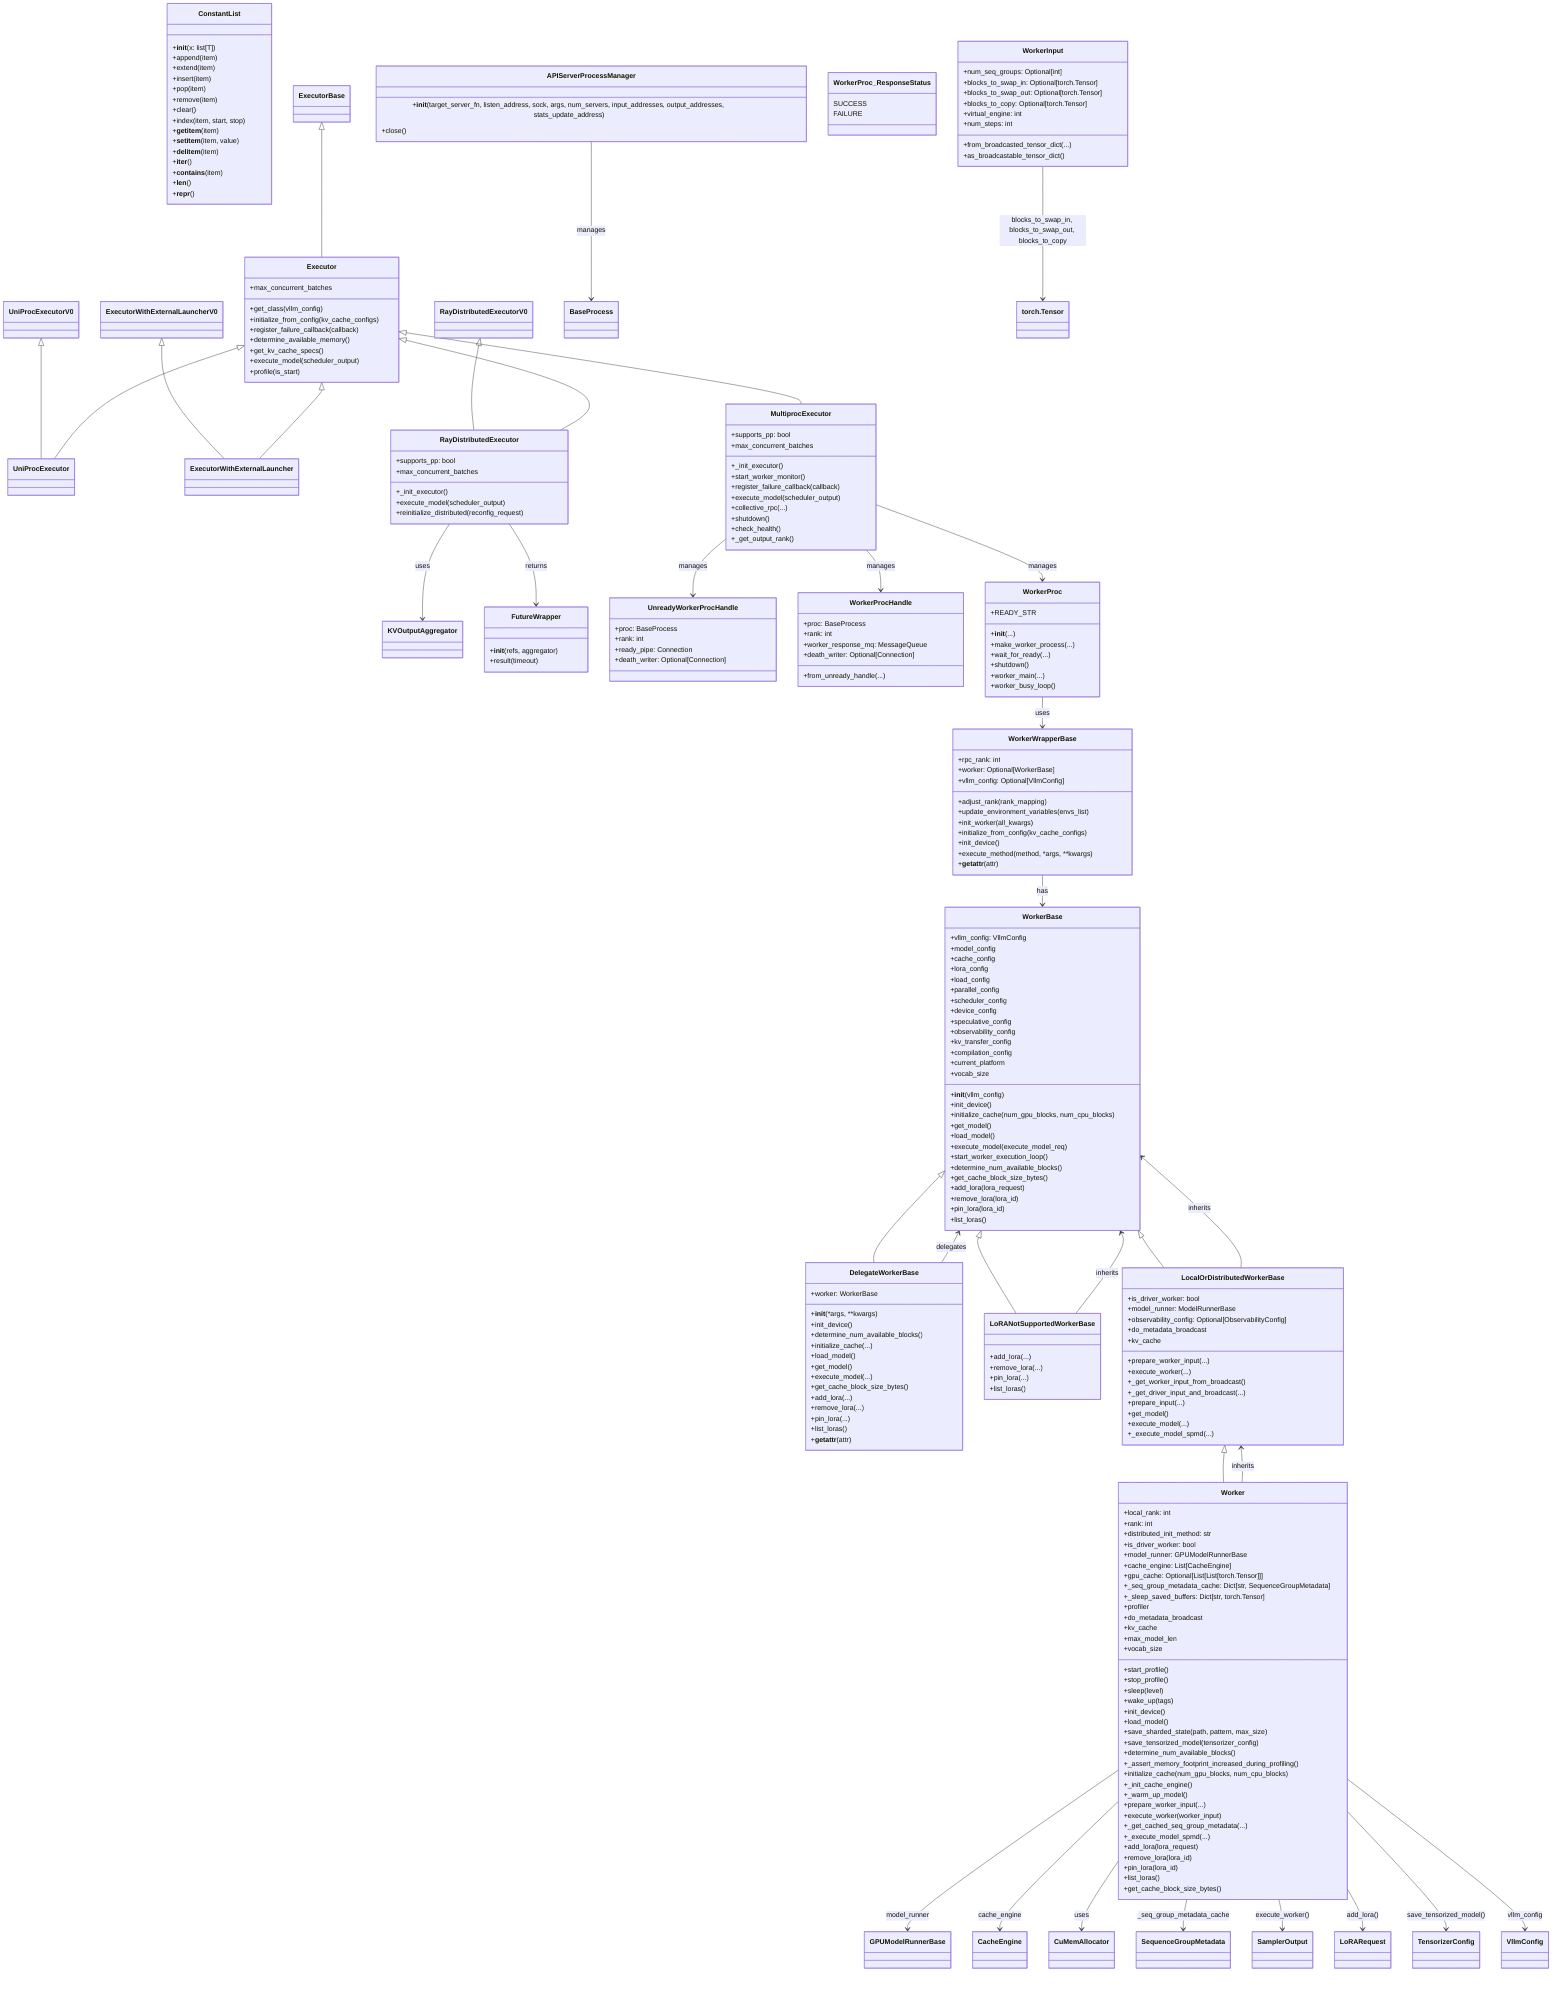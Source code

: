 classDiagram
    %% ---------------- vllm/v1/utils.py ----------------
    class ConstantList {
        +__init__(x: list[T])
        +append(item)
        +extend(item)
        +insert(item)
        +pop(item)
        +remove(item)
        +clear()
        +index(item, start, stop)
        +__getitem__(item)
        +__setitem__(item, value)
        +__delitem__(item)
        +__iter__()
        +__contains__(item)
        +__len__()
        +__repr__()
    }

    class APIServerProcessManager {
        +__init__(target_server_fn, listen_address, sock, args, num_servers, input_addresses, output_addresses, stats_update_address)
        +close()
    }

    %% ---------------- Executor ----------------
    class ExecutorBase

    class Executor {
        +get_class(vllm_config)
        +initialize_from_config(kv_cache_configs)
        +register_failure_callback(callback)
        +determine_available_memory()
        +get_kv_cache_specs()
        +execute_model(scheduler_output)
        +max_concurrent_batches
        +profile(is_start)
    }
    ExecutorBase <|-- Executor

    class UniProcExecutor
    UniProcExecutorV0 <|-- UniProcExecutor
    Executor <|-- UniProcExecutor

    class ExecutorWithExternalLauncher
    ExecutorWithExternalLauncherV0 <|-- ExecutorWithExternalLauncher
    Executor <|-- ExecutorWithExternalLauncher

    %% ---------------- RayDistributedExecutor ----------------
    class RayDistributedExecutorV0
    class KVOutputAggregator

    class FutureWrapper {
        +__init__(refs, aggregator)
        +result(timeout)
    }

    class RayDistributedExecutor {
        +supports_pp: bool
        +_init_executor()
        +max_concurrent_batches
        +execute_model(scheduler_output)
        +reinitialize_distributed(reconfig_request)
    }
    RayDistributedExecutorV0 <|-- RayDistributedExecutor
    Executor <|-- RayDistributedExecutor

    %% ---------------- MultiprocExecutor ----------------
    class MultiprocExecutor {
        +supports_pp: bool
        +_init_executor()
        +start_worker_monitor()
        +register_failure_callback(callback)
        +execute_model(scheduler_output)
        +collective_rpc(...)
        +shutdown()
        +check_health()
        +max_concurrent_batches
        +_get_output_rank()
    }
    Executor <|-- MultiprocExecutor

    class UnreadyWorkerProcHandle {
        +proc: BaseProcess
        +rank: int
        +ready_pipe: Connection
        +death_writer: Optional[Connection]
    }
    class WorkerProcHandle {
        +proc: BaseProcess
        +rank: int
        +worker_response_mq: MessageQueue
        +death_writer: Optional[Connection]
        +from_unready_handle(...)
    }
    class WorkerProc {
        +READY_STR
        +__init__(...)
        +make_worker_process(...)
        +wait_for_ready(...)
        +shutdown()
        +worker_main(...)
        +worker_busy_loop()
    }
    class WorkerProc_ResponseStatus {
        SUCCESS
        FAILURE
    }

    %% ---------------- WorkerBase ----------------
    class WorkerBase {
        +vllm_config: VllmConfig
        +model_config
        +cache_config
        +lora_config
        +load_config
        +parallel_config
        +scheduler_config
        +device_config
        +speculative_config
        +observability_config
        +kv_transfer_config
        +compilation_config
        +current_platform
        +__init__(vllm_config)
        +init_device()
        +initialize_cache(num_gpu_blocks, num_cpu_blocks)
        +get_model()
        +load_model()
        +execute_model(execute_model_req)
        +start_worker_execution_loop()
        +determine_num_available_blocks()
        +get_cache_block_size_bytes()
        +add_lora(lora_request)
        +remove_lora(lora_id)
        +pin_lora(lora_id)
        +list_loras()
        +vocab_size
    }

    class DelegateWorkerBase {
        +worker: WorkerBase
        +__init__(*args, **kwargs)
        +init_device()
        +determine_num_available_blocks()
        +initialize_cache(...)
        +load_model()
        +get_model()
        +execute_model(...)
        +get_cache_block_size_bytes()
        +add_lora(...)
        +remove_lora(...)
        +pin_lora(...)
        +list_loras()
        +__getattr__(attr)
    }
    WorkerBase <|-- DelegateWorkerBase

    class LoRANotSupportedWorkerBase {
        +add_lora(...)
        +remove_lora(...)
        +pin_lora(...)
        +list_loras()
    }
    WorkerBase <|-- LoRANotSupportedWorkerBase

    class WorkerInput {
        +num_seq_groups: Optional[int]
        +blocks_to_swap_in: Optional[torch.Tensor]
        +blocks_to_swap_out: Optional[torch.Tensor]
        +blocks_to_copy: Optional[torch.Tensor]
        +virtual_engine: int
        +num_steps: int
        +from_broadcasted_tensor_dict(...)
        +as_broadcastable_tensor_dict()
    }

    class LocalOrDistributedWorkerBase {
        +is_driver_worker: bool
        +model_runner: ModelRunnerBase
        +observability_config: Optional[ObservabilityConfig]
        +do_metadata_broadcast
        +kv_cache
        +prepare_worker_input(...)
        +execute_worker(...)
        +_get_worker_input_from_broadcast()
        +_get_driver_input_and_broadcast(...)
        +prepare_input(...)
        +get_model()
        +execute_model(...)
        +_execute_model_spmd(...)
    }
    WorkerBase <|-- LocalOrDistributedWorkerBase

    class WorkerWrapperBase {
        +rpc_rank: int
        +worker: Optional[WorkerBase]
        +vllm_config: Optional[VllmConfig]
        +adjust_rank(rank_mapping)
        +update_environment_variables(envs_list)
        +init_worker(all_kwargs)
        +initialize_from_config(kv_cache_configs)
        +init_device()
        +execute_method(method, *args, **kwargs)
        +__getattr__(attr)
    }

    %% ---------------- Worker ----------------
    class Worker {
        +local_rank: int
        +rank: int
        +distributed_init_method: str
        +is_driver_worker: bool
        +model_runner: GPUModelRunnerBase
        +cache_engine: List[CacheEngine]
        +gpu_cache: Optional[List[List[torch.Tensor]]]
        +_seq_group_metadata_cache: Dict[str, SequenceGroupMetadata]
        +_sleep_saved_buffers: Dict[str, torch.Tensor]
        +profiler
        +start_profile()
        +stop_profile()
        +sleep(level)
        +wake_up(tags)
        +init_device()
        +load_model()
        +save_sharded_state(path, pattern, max_size)
        +save_tensorized_model(tensorizer_config)
        +determine_num_available_blocks()
        +_assert_memory_footprint_increased_during_profiling()
        +initialize_cache(num_gpu_blocks, num_cpu_blocks)
        +_init_cache_engine()
        +_warm_up_model()
        +do_metadata_broadcast
        +kv_cache
        +prepare_worker_input(...)
        +execute_worker(worker_input)
        +_get_cached_seq_group_metadata(...)
        +_execute_model_spmd(...)
        +add_lora(lora_request)
        +remove_lora(lora_id)
        +pin_lora(lora_id)
        +list_loras()
        +max_model_len
        +vocab_size
        +get_cache_block_size_bytes()
    }
    LocalOrDistributedWorkerBase <|-- Worker

    %% ---------------- 관계 ----------------
    WorkerProc --> WorkerWrapperBase : uses
    WorkerWrapperBase --> WorkerBase : has
    Worker --> GPUModelRunnerBase : model_runner
    Worker --> CacheEngine : cache_engine
    Worker --> CuMemAllocator : uses
    Worker --> SequenceGroupMetadata : _seq_group_metadata_cache
    Worker --> SamplerOutput : execute_worker()
    Worker --> LoRARequest : add_lora()
    Worker --> TensorizerConfig : save_tensorized_model()
    Worker --> VllmConfig : vllm_config

    MultiprocExecutor --> WorkerProc : manages
    MultiprocExecutor --> WorkerProcHandle : manages
    MultiprocExecutor --> UnreadyWorkerProcHandle : manages

    RayDistributedExecutor --> KVOutputAggregator : uses
    RayDistributedExecutor --> FutureWrapper : returns

    APIServerProcessManager --> BaseProcess : manages

    DelegateWorkerBase --> WorkerBase : delegates
    LoRANotSupportedWorkerBase --> WorkerBase : inherits
    LocalOrDistributedWorkerBase --> WorkerBase : inherits
    Worker --> LocalOrDistributedWorkerBase : inherits

    WorkerInput --> torch.Tensor : blocks_to_swap_in, blocks_to_swap_out, blocks_to_copy